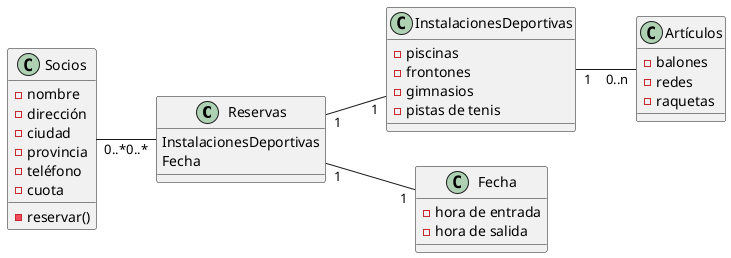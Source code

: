 @startuml
'https://plantuml.com/class-diagram
left to right direction

class Reservas{
InstalacionesDeportivas
Fecha
}

class InstalacionesDeportivas{
-piscinas
-frontones
-gimnasios
-pistas de tenis
}

class Socios{
-nombre
-dirección
-ciudad
-provincia
-teléfono
-cuota
-reservar()
}

class Artículos{
-balones
-redes
-raquetas
}

class Fecha{
-hora de entrada
-hora de salida
}

Socios "0..*" -- "0..*" Reservas
Reservas "1" -- "1" InstalacionesDeportivas
InstalacionesDeportivas "1" -- "0..n" Artículos
Reservas "1" -- "1" Fecha
@enduml